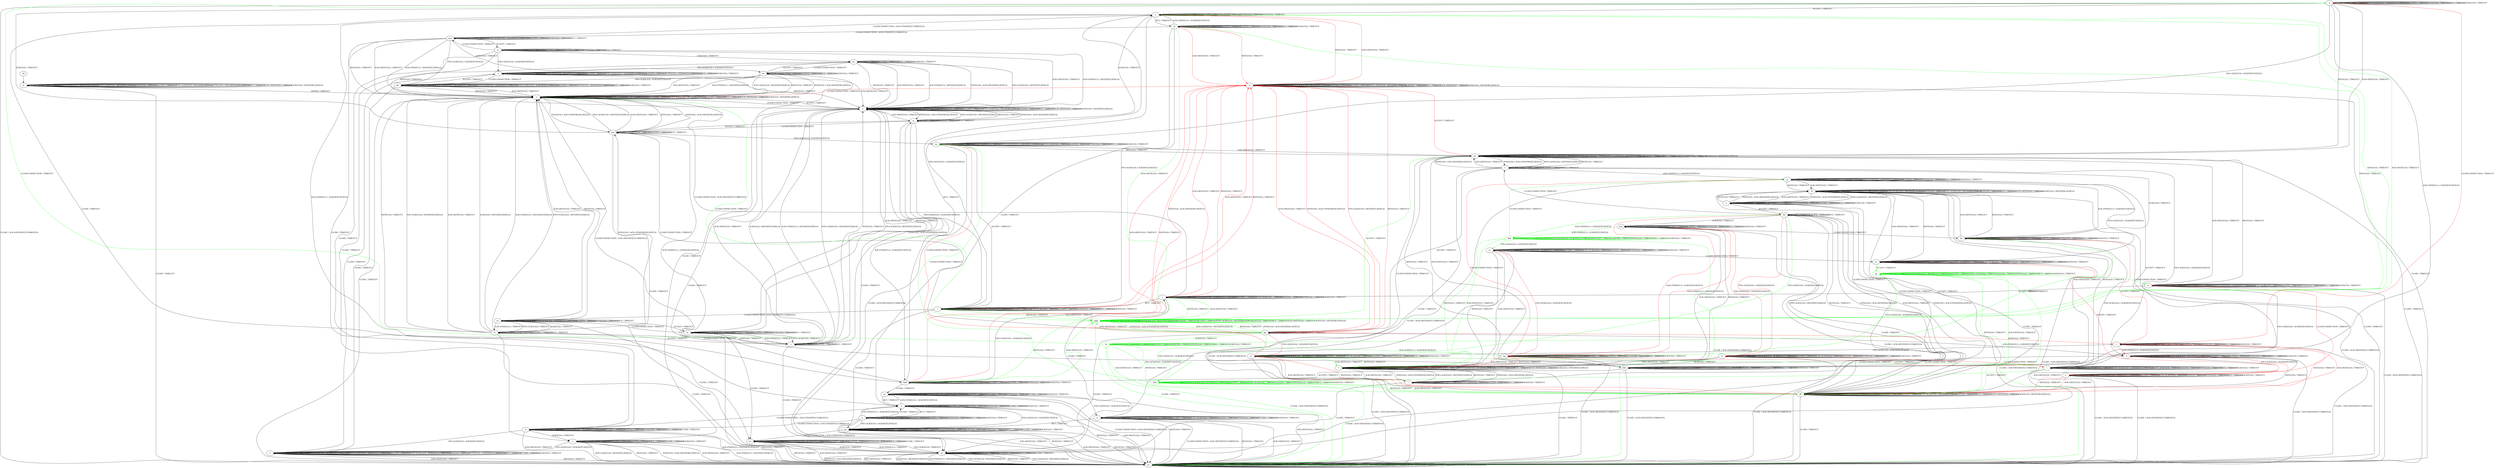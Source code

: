 digraph "" {
	graph ["Incoming time"=0.6909158229827881,
		"Outgoing time"=1.1419596672058105,
		Output="{'States': 63, 'Transitions': 772, 'Filename': '../results/tcp_rerun/TCP_Linux_Server-TCP_Linux_Server-1.dot'}",
		Reference="{'States': 58, 'Transitions': 685, 'Filename': '../subjects/tcp/TCP_Linux_Server.dot'}",
		Solver=yices,
		Updated="{'States': 58, 'Transitions': 685, 'Filename': '../subjects/tcp/TCP_Linux_Server.dot'}",
		"f-measure"=0.9088339222614841,
		precision=0.8808219178082192,
		recall=0.9386861313868613
	];
	a -> a	[key=0,
		label="CLOSECONNECTION / TIMEOUT"];
	a -> a	[key=1,
		label="SYN+ACK(V,V,0) / ACK(NEXT,CURRENT,0)"];
	a -> a	[key=2,
		label="LISTEN / TIMEOUT"];
	a -> a	[key=3,
		label="SYN(V,V,0) / TIMEOUT"];
	a -> a	[key=4,
		label="RCV / TIMEOUT"];
	a -> a	[key=5,
		label="ACK(V,V,0) / TIMEOUT"];
	a -> y	[key=0,
		label="ACCEPT / TIMEOUT"];
	a -> nn	[key=0,
		label="RST(V,V,0) / TIMEOUT"];
	a -> nn	[key=1,
		label="ACK+RST(V,V,0) / TIMEOUT"];
	a -> uu	[key=0,
		label="FIN+ACK(V,V,0) / ACK(NEXT,NEXT,0)"];
	a -> zz	[key=0,
		label="CLOSE / ACK+RST(NEXT,CURRENT,0)"];
	a -> bbb	[key=0,
		label="ACK+PSH(V,V,1) / ACK(NEXT,NEXT,0)"];
	b -> b	[key=0,
		label="ACK+PSH(V,V,1) / RST(ZERO,ZERO,0)"];
	b -> b	[key=1,
		label="SYN+ACK(V,V,0) / RST(ZERO,ZERO,0)"];
	b -> b	[key=2,
		label="RST(V,V,0) / TIMEOUT"];
	b -> b	[key=3,
		label="ACCEPT / TIMEOUT"];
	b -> b	[key=4,
		label="FIN+ACK(V,V,0) / RST(ZERO,ZERO,0)"];
	b -> b	[key=5,
		label="LISTEN / TIMEOUT"];
	b -> b	[key=6,
		label="RCV / TIMEOUT"];
	b -> b	[key=7,
		label="ACK+RST(V,V,0) / TIMEOUT"];
	b -> b	[key=8,
		label="ACK(V,V,0) / RST(ZERO,ZERO,0)"];
	b -> v	[key=0,
		color=red,
		label="CLOSECONNECTION / TIMEOUT"];
	b -> gg	[key=0,
		color=red,
		label="SYN(V,V,0) / ACK+SYN(FRESH,NEXT,0)"];
	b -> zz	[key=0,
		label="CLOSE / TIMEOUT"];
	c -> c	[key=0,
		label="ACCEPT / TIMEOUT"];
	c -> c	[key=1,
		label="LISTEN / TIMEOUT"];
	c -> c	[key=2,
		label="RCV / TIMEOUT"];
	c -> g	[key=0,
		label="SYN(V,V,0) / ACK+SYN(FRESH,NEXT,0)"];
	c -> n	[key=0,
		label="ACK+PSH(V,V,1) / RST(NEXT,ZERO,0)"];
	c -> n	[key=1,
		label="SYN+ACK(V,V,0) / RST(NEXT,ZERO,0)"];
	c -> n	[key=2,
		label="RST(V,V,0) / TIMEOUT"];
	c -> n	[key=3,
		label="FIN+ACK(V,V,0) / RST(NEXT,ZERO,0)"];
	c -> n	[key=4,
		label="ACK+RST(V,V,0) / TIMEOUT"];
	c -> n	[key=5,
		label="ACK(V,V,0) / RST(NEXT,ZERO,0)"];
	c -> ee	[key=0,
		label="CLOSE / TIMEOUT"];
	c -> vv	[key=0,
		label="CLOSECONNECTION / TIMEOUT"];
	d -> d	[key=0,
		label="CLOSECONNECTION / TIMEOUT"];
	d -> d	[key=1,
		label="SYN+ACK(V,V,0) / ACK(NEXT,CURRENT,0)"];
	d -> d	[key=2,
		label="ACCEPT / TIMEOUT"];
	d -> d	[key=3,
		label="LISTEN / TIMEOUT"];
	d -> d	[key=4,
		label="SYN(V,V,0) / TIMEOUT"];
	d -> d	[key=5,
		label="RCV / TIMEOUT"];
	d -> d	[key=6,
		label="CLOSE / TIMEOUT"];
	d -> o	[key=0,
		label="FIN+ACK(V,V,0) / ACK(NEXT,NEXT,0)"];
	d -> u	[key=0,
		label="ACK(V,V,0) / TIMEOUT"];
	d -> zz	[key=0,
		label="ACK+PSH(V,V,1) / RST(NEXT,ZERO,0)"];
	d -> zz	[key=1,
		label="RST(V,V,0) / TIMEOUT"];
	d -> zz	[key=2,
		label="ACK+RST(V,V,0) / TIMEOUT"];
	e -> e	[key=0,
		label="CLOSECONNECTION / TIMEOUT"];
	e -> e	[key=1,
		label="ACK+PSH(V,V,1) / TIMEOUT"];
	e -> e	[key=2,
		label="FIN+ACK(V,V,0) / TIMEOUT"];
	e -> e	[key=3,
		label="LISTEN / TIMEOUT"];
	e -> e	[key=4,
		label="RCV / TIMEOUT"];
	e -> e	[key=5,
		label="ACK(V,V,0) / TIMEOUT"];
	e -> bb	[key=0,
		label="ACCEPT / TIMEOUT"];
	e -> ee	[key=0,
		label="CLOSE / TIMEOUT"];
	e -> ff	[key=0,
		label="SYN+ACK(V,V,0) / RST(NEXT,ZERO,0)"];
	e -> ff	[key=1,
		label="RST(V,V,0) / TIMEOUT"];
	e -> ff	[key=2,
		label="SYN(V,V,0) / ACK+RST(ZERO,NEXT,0)"];
	e -> ff	[key=3,
		label="ACK+RST(V,V,0) / TIMEOUT"];
	f -> f	[key=0,
		label="ACK+PSH(V,V,1) / RST(ZERO,ZERO,0)"];
	f -> f	[key=1,
		label="SYN+ACK(V,V,0) / RST(ZERO,ZERO,0)"];
	f -> f	[key=2,
		label="RST(V,V,0) / TIMEOUT"];
	f -> f	[key=3,
		label="ACCEPT / TIMEOUT"];
	f -> f	[key=4,
		label="FIN+ACK(V,V,0) / RST(ZERO,ZERO,0)"];
	f -> f	[key=5,
		label="LISTEN / TIMEOUT"];
	f -> f	[key=6,
		label="RCV / TIMEOUT"];
	f -> f	[key=7,
		label="ACK+RST(V,V,0) / TIMEOUT"];
	f -> f	[key=8,
		label="ACK(V,V,0) / RST(ZERO,ZERO,0)"];
	f -> t	[key=0,
		label="SYN(V,V,0) / ACK+SYN(FRESH,NEXT,0)"];
	f -> ff	[key=0,
		label="CLOSECONNECTION / TIMEOUT"];
	f -> zz	[key=0,
		label="CLOSE / TIMEOUT"];
	g -> g	[key=0,
		label="ACCEPT / TIMEOUT"];
	g -> g	[key=1,
		label="LISTEN / TIMEOUT"];
	g -> g	[key=2,
		label="RCV / TIMEOUT"];
	g -> l	[key=0,
		label="FIN+ACK(V,V,0) / ACK(NEXT,NEXT,0)"];
	g -> n	[key=0,
		label="SYN+ACK(V,V,0) / RST(NEXT,ZERO,0)"];
	g -> n	[key=1,
		label="RST(V,V,0) / TIMEOUT"];
	g -> n	[key=2,
		label="SYN(V,V,0) / ACK+RST(ZERO,NEXT,0)"];
	g -> n	[key=3,
		label="ACK+RST(V,V,0) / TIMEOUT"];
	g -> y	[key=0,
		label="ACK(V,V,0) / TIMEOUT"];
	g -> ee	[key=0,
		label="CLOSE / TIMEOUT"];
	g -> ddd	[key=0,
		label="ACK+PSH(V,V,1) / ACK(NEXT,NEXT,0)"];
	g -> eee	[key=0,
		label="CLOSECONNECTION / TIMEOUT"];
	h -> h	[key=0,
		label="ACK+PSH(V,V,1) / TIMEOUT"];
	h -> h	[key=1,
		label="SYN+ACK(V,V,0) / ACK(NEXT,CURRENT,0)"];
	h -> h	[key=2,
		label="ACCEPT / TIMEOUT"];
	h -> h	[key=3,
		label="FIN+ACK(V,V,0) / TIMEOUT"];
	h -> h	[key=4,
		label="LISTEN / TIMEOUT"];
	h -> h	[key=5,
		label="SYN(V,V,0) / TIMEOUT"];
	h -> h	[key=6,
		label="CLOSE / TIMEOUT"];
	h -> h	[key=7,
		label="ACK(V,V,0) / TIMEOUT"];
	h -> pp	[key=0,
		label="RCV / TIMEOUT"];
	h -> zz	[key=0,
		label="CLOSECONNECTION / ACK+RST(NEXT,CURRENT,0)"];
	h -> zz	[key=1,
		label="RST(V,V,0) / TIMEOUT"];
	h -> zz	[key=2,
		label="ACK+RST(V,V,0) / TIMEOUT"];
	i -> i	[key=0,
		label="CLOSECONNECTION / TIMEOUT"];
	i -> i	[key=1,
		label="ACK+PSH(V,V,1) / TIMEOUT"];
	i -> i	[key=2,
		label="SYN+ACK(V,V,0) / ACK(NEXT,CURRENT,0)"];
	i -> i	[key=3,
		label="FIN+ACK(V,V,0) / TIMEOUT"];
	i -> i	[key=4,
		label="LISTEN / TIMEOUT"];
	i -> i	[key=5,
		label="SYN(V,V,0) / TIMEOUT"];
	i -> i	[key=6,
		label="RCV / TIMEOUT"];
	i -> i	[key=7,
		label="ACK(V,V,0) / TIMEOUT"];
	i -> cc	[key=0,
		color=red,
		label="ACCEPT / TIMEOUT"];
	i -> ff	[key=0,
		label="RST(V,V,0) / TIMEOUT"];
	i -> ff	[key=1,
		label="ACK+RST(V,V,0) / TIMEOUT"];
	i -> zz	[key=0,
		label="CLOSE / ACK+RST(NEXT,CURRENT,0)"];
	hhh	[color=green];
	i -> hhh	[key=0,
		color=green,
		label="ACCEPT / TIMEOUT"];
	j -> a	[key=0,
		color=red,
		label="CLOSECONNECTION / TIMEOUT"];
	j -> j	[key=0,
		label="SYN+ACK(V,V,0) / ACK(NEXT,CURRENT,0)"];
	j -> j	[key=1,
		label="ACCEPT / TIMEOUT"];
	j -> j	[key=2,
		label="LISTEN / TIMEOUT"];
	j -> j	[key=3,
		label="SYN(V,V,0) / TIMEOUT"];
	j -> j	[key=4,
		label="RCV / TIMEOUT"];
	j -> j	[key=5,
		label="ACK(V,V,0) / TIMEOUT"];
	j -> cc	[key=0,
		label="FIN+ACK(V,V,0) / ACK(NEXT,NEXT,0)"];
	j -> ll	[key=0,
		color=red,
		label="ACK+PSH(V,V,1) / ACK(NEXT,NEXT,0)"];
	j -> zz	[key=0,
		label="CLOSE / ACK+RST(NEXT,CURRENT,0)"];
	j -> fff	[key=0,
		color=red,
		label="RST(V,V,0) / TIMEOUT"];
	j -> fff	[key=1,
		color=red,
		label="ACK+RST(V,V,0) / TIMEOUT"];
	k -> f	[key=0,
		label="RST(V,V,0) / TIMEOUT"];
	k -> f	[key=1,
		label="ACK+RST(V,V,0) / TIMEOUT"];
	k -> i	[key=0,
		color=red,
		label="CLOSECONNECTION / TIMEOUT"];
	k -> k	[key=0,
		label="ACK+PSH(V,V,1) / TIMEOUT"];
	k -> k	[key=1,
		label="SYN+ACK(V,V,0) / ACK(NEXT,CURRENT,0)"];
	k -> k	[key=2,
		label="ACCEPT / TIMEOUT"];
	k -> k	[key=3,
		label="FIN+ACK(V,V,0) / TIMEOUT"];
	k -> k	[key=4,
		label="LISTEN / TIMEOUT"];
	k -> k	[key=5,
		label="SYN(V,V,0) / TIMEOUT"];
	k -> k	[key=6,
		label="RCV / TIMEOUT"];
	k -> k	[key=7,
		label="ACK(V,V,0) / TIMEOUT"];
	k -> zz	[key=0,
		label="CLOSE / ACK+RST(NEXT,CURRENT,0)"];
	l -> b	[key=0,
		color=red,
		label="RST(V,V,0) / TIMEOUT"];
	l -> b	[key=1,
		color=red,
		label="ACK+RST(V,V,0) / TIMEOUT"];
	l -> l	[key=0,
		label="ACK+PSH(V,V,1) / TIMEOUT"];
	l -> l	[key=1,
		label="SYN+ACK(V,V,0) / ACK(NEXT,CURRENT,0)"];
	l -> l	[key=2,
		label="ACCEPT / TIMEOUT"];
	l -> l	[key=3,
		label="FIN+ACK(V,V,0) / TIMEOUT"];
	l -> l	[key=4,
		label="LISTEN / TIMEOUT"];
	l -> l	[key=5,
		label="SYN(V,V,0) / TIMEOUT"];
	l -> l	[key=6,
		label="RCV / TIMEOUT"];
	l -> l	[key=7,
		label="ACK(V,V,0) / TIMEOUT"];
	l -> oo	[key=0,
		label="CLOSECONNECTION / ACK+FIN(NEXT,CURRENT,0)"];
	l -> pp	[key=0,
		label="CLOSE / TIMEOUT"];
	ggg	[color=green];
	l -> ggg	[key=0,
		color=green,
		label="RST(V,V,0) / TIMEOUT"];
	l -> ggg	[key=1,
		color=green,
		label="ACK+RST(V,V,0) / TIMEOUT"];
	m -> m	[key=0,
		label="CLOSECONNECTION / TIMEOUT"];
	m -> m	[key=1,
		label="ACK+PSH(V,V,1) / RST(ZERO,ZERO,0)"];
	m -> m	[key=2,
		label="SYN+ACK(V,V,0) / RST(ZERO,ZERO,0)"];
	m -> m	[key=3,
		label="RST(V,V,0) / TIMEOUT"];
	m -> m	[key=4,
		label="ACCEPT / TIMEOUT"];
	m -> m	[key=5,
		label="FIN+ACK(V,V,0) / RST(ZERO,ZERO,0)"];
	m -> m	[key=6,
		label="SYN(V,V,0) / ACK+RST(ZERO,NEXT,0)"];
	m -> m	[key=7,
		label="RCV / TIMEOUT"];
	m -> m	[key=8,
		label="ACK+RST(V,V,0) / TIMEOUT"];
	m -> m	[key=9,
		label="ACK(V,V,0) / RST(ZERO,ZERO,0)"];
	m -> v	[key=0,
		label="LISTEN / TIMEOUT"];
	m -> zz	[key=0,
		label="CLOSE / TIMEOUT"];
	n -> g	[key=0,
		label="SYN(V,V,0) / ACK+SYN(FRESH,NEXT,0)"];
	n -> n	[key=0,
		label="ACK+PSH(V,V,1) / RST(ZERO,ZERO,0)"];
	n -> n	[key=1,
		label="SYN+ACK(V,V,0) / RST(ZERO,ZERO,0)"];
	n -> n	[key=2,
		label="RST(V,V,0) / TIMEOUT"];
	n -> n	[key=3,
		label="ACCEPT / TIMEOUT"];
	n -> n	[key=4,
		label="FIN+ACK(V,V,0) / RST(ZERO,ZERO,0)"];
	n -> n	[key=5,
		label="LISTEN / TIMEOUT"];
	n -> n	[key=6,
		label="RCV / TIMEOUT"];
	n -> n	[key=7,
		label="ACK+RST(V,V,0) / TIMEOUT"];
	n -> n	[key=8,
		label="ACK(V,V,0) / RST(ZERO,ZERO,0)"];
	n -> v	[key=0,
		label="CLOSECONNECTION / TIMEOUT"];
	n -> zz	[key=0,
		label="CLOSE / TIMEOUT"];
	o -> o	[key=0,
		label="CLOSECONNECTION / TIMEOUT"];
	o -> o	[key=1,
		label="ACK+PSH(V,V,1) / ACK(NEXT,CURRENT,0)"];
	o -> o	[key=2,
		label="SYN+ACK(V,V,0) / ACK(NEXT,CURRENT,0)"];
	o -> o	[key=3,
		label="ACCEPT / TIMEOUT"];
	o -> o	[key=4,
		label="FIN+ACK(V,V,0) / ACK(NEXT,CURRENT,0)"];
	o -> o	[key=5,
		label="LISTEN / TIMEOUT"];
	o -> o	[key=6,
		label="SYN(V,V,0) / ACK(NEXT,CURRENT,0)"];
	o -> o	[key=7,
		label="RCV / TIMEOUT"];
	o -> o	[key=8,
		label="CLOSE / TIMEOUT"];
	o -> o	[key=9,
		label="ACK(V,V,0) / TIMEOUT"];
	o -> zz	[key=0,
		label="RST(V,V,0) / TIMEOUT"];
	o -> zz	[key=1,
		label="ACK+RST(V,V,0) / TIMEOUT"];
	p -> d	[key=0,
		label="CLOSE / TIMEOUT"];
	p -> n	[key=0,
		label="ACK+PSH(V,V,1) / RST(NEXT,ZERO,0)"];
	p -> n	[key=1,
		label="RST(V,V,0) / TIMEOUT"];
	p -> n	[key=2,
		label="ACK+RST(V,V,0) / TIMEOUT"];
	p -> p	[key=0,
		label="SYN+ACK(V,V,0) / ACK(NEXT,CURRENT,0)"];
	p -> p	[key=1,
		label="ACCEPT / TIMEOUT"];
	p -> p	[key=2,
		label="LISTEN / TIMEOUT"];
	p -> p	[key=3,
		label="SYN(V,V,0) / TIMEOUT"];
	p -> p	[key=4,
		label="RCV / TIMEOUT"];
	p -> z	[key=0,
		label="FIN+ACK(V,V,0) / ACK(NEXT,NEXT,0)"];
	p -> aa	[key=0,
		label="ACK(V,V,0) / TIMEOUT"];
	p -> mm	[key=0,
		label="CLOSECONNECTION / TIMEOUT"];
	q -> d	[key=0,
		label="CLOSECONNECTION / ACK+FIN(NEXT,CURRENT,0)"];
	q -> q	[key=0,
		label="SYN+ACK(V,V,0) / ACK(NEXT,CURRENT,0)"];
	q -> q	[key=1,
		label="ACCEPT / TIMEOUT"];
	q -> q	[key=2,
		label="LISTEN / TIMEOUT"];
	q -> q	[key=3,
		label="SYN(V,V,0) / TIMEOUT"];
	q -> q	[key=4,
		label="RCV / TIMEOUT"];
	q -> q	[key=5,
		label="ACK(V,V,0) / TIMEOUT"];
	q -> ii	[key=0,
		label="ACK+PSH(V,V,1) / ACK(NEXT,NEXT,0)"];
	q -> ii	[key=1,
		label="CLOSE / TIMEOUT"];
	q -> pp	[key=0,
		label="FIN+ACK(V,V,0) / ACK(NEXT,NEXT,0)"];
	q -> zz	[key=0,
		label="RST(V,V,0) / TIMEOUT"];
	q -> zz	[key=1,
		label="ACK+RST(V,V,0) / TIMEOUT"];
	r -> b	[key=0,
		color=red,
		label="RST(V,V,0) / TIMEOUT"];
	r -> b	[key=1,
		color=red,
		label="ACK+RST(V,V,0) / TIMEOUT"];
	r -> h	[key=0,
		label="CLOSE / TIMEOUT"];
	r -> l	[key=0,
		label="RCV / TIMEOUT"];
	r -> r	[key=0,
		label="ACK+PSH(V,V,1) / TIMEOUT"];
	r -> r	[key=1,
		label="SYN+ACK(V,V,0) / ACK(NEXT,CURRENT,0)"];
	r -> r	[key=2,
		label="ACCEPT / TIMEOUT"];
	r -> r	[key=3,
		label="FIN+ACK(V,V,0) / TIMEOUT"];
	r -> r	[key=4,
		label="LISTEN / TIMEOUT"];
	r -> r	[key=5,
		label="SYN(V,V,0) / TIMEOUT"];
	r -> r	[key=6,
		label="ACK(V,V,0) / TIMEOUT"];
	r -> v	[key=0,
		label="CLOSECONNECTION / ACK+RST(NEXT,CURRENT,0)"];
	r -> ggg	[key=0,
		color=green,
		label="RST(V,V,0) / TIMEOUT"];
	r -> ggg	[key=1,
		color=green,
		label="ACK+RST(V,V,0) / TIMEOUT"];
	s -> i	[key=0,
		label="FIN+ACK(V,V,0) / ACK(NEXT,NEXT,0)"];
	s -> s	[key=0,
		label="CLOSECONNECTION / TIMEOUT"];
	s -> s	[key=1,
		label="LISTEN / TIMEOUT"];
	s -> s	[key=2,
		label="RCV / TIMEOUT"];
	s -> ee	[key=0,
		label="CLOSE / TIMEOUT"];
	s -> gg	[key=0,
		label="ACCEPT / TIMEOUT"];
	s -> hh	[key=0,
		label="ACK(V,V,0) / TIMEOUT"];
	s -> jj	[key=0,
		label="ACK+PSH(V,V,1) / ACK(NEXT,NEXT,0)"];
	s -> nn	[key=0,
		label="SYN+ACK(V,V,0) / RST(NEXT,ZERO,0)"];
	s -> nn	[key=1,
		label="RST(V,V,0) / TIMEOUT"];
	s -> nn	[key=2,
		label="SYN(V,V,0) / ACK+RST(ZERO,NEXT,0)"];
	s -> nn	[key=3,
		label="ACK+RST(V,V,0) / TIMEOUT"];
	t -> e	[key=0,
		label="CLOSECONNECTION / TIMEOUT"];
	t -> f	[key=0,
		label="SYN+ACK(V,V,0) / RST(NEXT,ZERO,0)"];
	t -> f	[key=1,
		label="RST(V,V,0) / TIMEOUT"];
	t -> f	[key=2,
		label="SYN(V,V,0) / ACK+RST(ZERO,NEXT,0)"];
	t -> f	[key=3,
		label="ACK+RST(V,V,0) / TIMEOUT"];
	t -> t	[key=0,
		label="ACK+PSH(V,V,1) / TIMEOUT"];
	t -> t	[key=1,
		label="ACCEPT / TIMEOUT"];
	t -> t	[key=2,
		label="FIN+ACK(V,V,0) / TIMEOUT"];
	t -> t	[key=3,
		label="LISTEN / TIMEOUT"];
	t -> t	[key=4,
		label="RCV / TIMEOUT"];
	t -> t	[key=5,
		label="ACK(V,V,0) / TIMEOUT"];
	t -> ee	[key=0,
		label="CLOSE / TIMEOUT"];
	u -> o	[key=0,
		label="FIN+ACK(V,V,0) / ACK(NEXT,NEXT,0)"];
	u -> u	[key=0,
		label="CLOSECONNECTION / TIMEOUT"];
	u -> u	[key=1,
		label="ACCEPT / TIMEOUT"];
	u -> u	[key=2,
		label="LISTEN / TIMEOUT"];
	u -> u	[key=3,
		label="RCV / TIMEOUT"];
	u -> u	[key=4,
		label="CLOSE / TIMEOUT"];
	u -> u	[key=5,
		label="ACK(V,V,0) / TIMEOUT"];
	u -> zz	[key=0,
		label="ACK+PSH(V,V,1) / RST(NEXT,ZERO,0)"];
	u -> zz	[key=1,
		label="SYN+ACK(V,V,0) / RST(NEXT,ZERO,0)"];
	u -> zz	[key=2,
		label="RST(V,V,0) / TIMEOUT"];
	u -> zz	[key=3,
		label="SYN(V,V,0) / ACK+RST(ZERO,NEXT,0)"];
	u -> zz	[key=4,
		label="ACK+RST(V,V,0) / TIMEOUT"];
	v -> n	[key=0,
		label="ACCEPT / TIMEOUT"];
	v -> v	[key=0,
		label="CLOSECONNECTION / TIMEOUT"];
	v -> v	[key=1,
		label="ACK+PSH(V,V,1) / RST(ZERO,ZERO,0)"];
	v -> v	[key=2,
		label="SYN+ACK(V,V,0) / RST(ZERO,ZERO,0)"];
	v -> v	[key=3,
		label="RST(V,V,0) / TIMEOUT"];
	v -> v	[key=4,
		label="FIN+ACK(V,V,0) / RST(ZERO,ZERO,0)"];
	v -> v	[key=5,
		label="LISTEN / TIMEOUT"];
	v -> v	[key=6,
		label="RCV / TIMEOUT"];
	v -> v	[key=7,
		label="ACK+RST(V,V,0) / TIMEOUT"];
	v -> v	[key=8,
		label="ACK(V,V,0) / RST(ZERO,ZERO,0)"];
	v -> zz	[key=0,
		label="CLOSE / TIMEOUT"];
	v -> eee	[key=0,
		label="SYN(V,V,0) / ACK+SYN(FRESH,NEXT,0)"];
	w -> r	[key=0,
		label="ACCEPT / TIMEOUT"];
	w -> w	[key=0,
		label="CLOSECONNECTION / TIMEOUT"];
	w -> w	[key=1,
		label="ACK+PSH(V,V,1) / TIMEOUT"];
	w -> w	[key=2,
		label="SYN+ACK(V,V,0) / ACK(NEXT,CURRENT,0)"];
	w -> w	[key=3,
		label="FIN+ACK(V,V,0) / TIMEOUT"];
	w -> w	[key=4,
		label="LISTEN / TIMEOUT"];
	w -> w	[key=5,
		label="SYN(V,V,0) / TIMEOUT"];
	w -> w	[key=6,
		label="RCV / TIMEOUT"];
	w -> w	[key=7,
		label="ACK(V,V,0) / TIMEOUT"];
	w -> nn	[key=0,
		label="RST(V,V,0) / TIMEOUT"];
	w -> nn	[key=1,
		label="ACK+RST(V,V,0) / TIMEOUT"];
	w -> zz	[key=0,
		label="CLOSE / ACK+RST(NEXT,CURRENT,0)"];
	x -> w	[key=0,
		color=red,
		label="CLOSECONNECTION / TIMEOUT"];
	x -> x	[key=0,
		label="ACK+PSH(V,V,1) / TIMEOUT"];
	x -> x	[key=1,
		label="SYN+ACK(V,V,0) / ACK(NEXT,CURRENT,0)"];
	x -> x	[key=2,
		label="ACCEPT / TIMEOUT"];
	x -> x	[key=3,
		label="FIN+ACK(V,V,0) / TIMEOUT"];
	x -> x	[key=4,
		label="LISTEN / TIMEOUT"];
	x -> x	[key=5,
		label="SYN(V,V,0) / TIMEOUT"];
	x -> x	[key=6,
		label="RCV / TIMEOUT"];
	x -> x	[key=7,
		label="ACK(V,V,0) / TIMEOUT"];
	x -> zz	[key=0,
		label="CLOSE / ACK+RST(NEXT,CURRENT,0)"];
	x -> fff	[key=0,
		color=red,
		label="RST(V,V,0) / TIMEOUT"];
	x -> fff	[key=1,
		color=red,
		label="ACK+RST(V,V,0) / TIMEOUT"];
	y -> b	[key=0,
		color=red,
		label="RST(V,V,0) / TIMEOUT"];
	y -> b	[key=1,
		color=red,
		label="ACK+RST(V,V,0) / TIMEOUT"];
	y -> l	[key=0,
		label="FIN+ACK(V,V,0) / ACK(NEXT,NEXT,0)"];
	y -> y	[key=0,
		label="SYN+ACK(V,V,0) / ACK(NEXT,CURRENT,0)"];
	y -> y	[key=1,
		label="ACCEPT / TIMEOUT"];
	y -> y	[key=2,
		label="LISTEN / TIMEOUT"];
	y -> y	[key=3,
		label="SYN(V,V,0) / TIMEOUT"];
	y -> y	[key=4,
		label="ACK(V,V,0) / TIMEOUT"];
	y -> ii	[key=0,
		label="CLOSE / TIMEOUT"];
	y -> mm	[key=0,
		label="CLOSECONNECTION / ACK+FIN(NEXT,CURRENT,0)"];
	y -> xx	[key=0,
		label="RCV / TIMEOUT"];
	y -> ddd	[key=0,
		label="ACK+PSH(V,V,1) / ACK(NEXT,NEXT,0)"];
	y -> ggg	[key=0,
		color=green,
		label="RST(V,V,0) / TIMEOUT"];
	y -> ggg	[key=1,
		color=green,
		label="ACK+RST(V,V,0) / TIMEOUT"];
	z -> n	[key=0,
		label="RST(V,V,0) / TIMEOUT"];
	z -> n	[key=1,
		label="ACK+RST(V,V,0) / TIMEOUT"];
	z -> o	[key=0,
		label="CLOSE / TIMEOUT"];
	z -> z	[key=0,
		label="ACK+PSH(V,V,1) / ACK(NEXT,CURRENT,0)"];
	z -> z	[key=1,
		label="SYN+ACK(V,V,0) / ACK(NEXT,CURRENT,0)"];
	z -> z	[key=2,
		label="ACCEPT / TIMEOUT"];
	z -> z	[key=3,
		label="FIN+ACK(V,V,0) / ACK(NEXT,CURRENT,0)"];
	z -> z	[key=4,
		label="LISTEN / TIMEOUT"];
	z -> z	[key=5,
		label="SYN(V,V,0) / ACK(NEXT,CURRENT,0)"];
	z -> z	[key=6,
		label="RCV / TIMEOUT"];
	z -> z	[key=7,
		label="ACK(V,V,0) / TIMEOUT"];
	z -> kk	[key=0,
		label="CLOSECONNECTION / TIMEOUT"];
	aa -> n	[key=0,
		label="ACK+PSH(V,V,1) / RST(NEXT,ZERO,0)"];
	aa -> n	[key=1,
		label="SYN+ACK(V,V,0) / RST(NEXT,ZERO,0)"];
	aa -> n	[key=2,
		label="RST(V,V,0) / TIMEOUT"];
	aa -> n	[key=3,
		label="SYN(V,V,0) / ACK+RST(ZERO,NEXT,0)"];
	aa -> n	[key=4,
		label="ACK+RST(V,V,0) / TIMEOUT"];
	aa -> u	[key=0,
		label="CLOSE / TIMEOUT"];
	aa -> z	[key=0,
		label="FIN+ACK(V,V,0) / ACK(NEXT,NEXT,0)"];
	aa -> aa	[key=0,
		label="ACCEPT / TIMEOUT"];
	aa -> aa	[key=1,
		label="LISTEN / TIMEOUT"];
	aa -> aa	[key=2,
		label="RCV / TIMEOUT"];
	aa -> aa	[key=3,
		label="ACK(V,V,0) / TIMEOUT"];
	aa -> ww	[key=0,
		label="CLOSECONNECTION / TIMEOUT"];
	bb -> k	[key=0,
		color=red,
		label="FIN+ACK(V,V,0) / ACK(NEXT,NEXT,0)"];
	bb -> s	[key=0,
		label="CLOSECONNECTION / TIMEOUT"];
	bb -> bb	[key=0,
		label="ACCEPT / TIMEOUT"];
	bb -> bb	[key=1,
		label="LISTEN / TIMEOUT"];
	bb -> bb	[key=2,
		label="RCV / TIMEOUT"];
	bb -> cc	[key=0,
		color=green,
		label="FIN+ACK(V,V,0) / ACK(NEXT,NEXT,0)"];
	bb -> ee	[key=0,
		label="CLOSE / TIMEOUT"];
	bb -> qq	[key=0,
		color=red,
		label="ACK+PSH(V,V,1) / ACK(NEXT,NEXT,0)"];
	bb -> aaa	[key=0,
		label="ACK(V,V,0) / TIMEOUT"];
	bb -> fff	[key=0,
		label="SYN+ACK(V,V,0) / RST(NEXT,ZERO,0)"];
	bb -> fff	[key=1,
		label="RST(V,V,0) / TIMEOUT"];
	bb -> fff	[key=2,
		label="SYN(V,V,0) / ACK+RST(ZERO,NEXT,0)"];
	bb -> fff	[key=3,
		label="ACK+RST(V,V,0) / TIMEOUT"];
	kkk	[color=green];
	bb -> kkk	[key=0,
		color=green,
		label="ACK+PSH(V,V,1) / ACK(NEXT,NEXT,0)"];
	cc -> f	[key=0,
		color=green,
		label="RST(V,V,0) / TIMEOUT"];
	cc -> f	[key=1,
		color=green,
		label="ACK+RST(V,V,0) / TIMEOUT"];
	cc -> i	[key=0,
		color=green,
		label="CLOSECONNECTION / TIMEOUT"];
	cc -> cc	[key=0,
		label="ACK+PSH(V,V,1) / TIMEOUT"];
	cc -> cc	[key=1,
		label="SYN+ACK(V,V,0) / ACK(NEXT,CURRENT,0)"];
	cc -> cc	[key=2,
		label="ACCEPT / TIMEOUT"];
	cc -> cc	[key=3,
		label="FIN+ACK(V,V,0) / TIMEOUT"];
	cc -> cc	[key=4,
		label="LISTEN / TIMEOUT"];
	cc -> cc	[key=5,
		label="SYN(V,V,0) / TIMEOUT"];
	cc -> cc	[key=6,
		label="RCV / TIMEOUT"];
	cc -> cc	[key=7,
		label="ACK(V,V,0) / TIMEOUT"];
	cc -> uu	[key=0,
		color=red,
		label="CLOSECONNECTION / TIMEOUT"];
	cc -> zz	[key=0,
		label="CLOSE / ACK+RST(NEXT,CURRENT,0)"];
	cc -> fff	[key=0,
		color=red,
		label="RST(V,V,0) / TIMEOUT"];
	cc -> fff	[key=1,
		color=red,
		label="ACK+RST(V,V,0) / TIMEOUT"];
	dd -> m	[key=0];
	ee -> ee	[key=0,
		label="CLOSECONNECTION / TIMEOUT"];
	ee -> ee	[key=1,
		label="ACCEPT / TIMEOUT"];
	ee -> ee	[key=2,
		label="LISTEN / TIMEOUT"];
	ee -> ee	[key=3,
		label="RCV / TIMEOUT"];
	ee -> ee	[key=4,
		label="CLOSE / TIMEOUT"];
	ee -> zz	[key=0,
		label="ACK+PSH(V,V,1) / RST(NEXT,ZERO,0)"];
	ee -> zz	[key=1,
		label="SYN+ACK(V,V,0) / RST(NEXT,ZERO,0)"];
	ee -> zz	[key=2,
		label="RST(V,V,0) / TIMEOUT"];
	ee -> zz	[key=3,
		label="FIN+ACK(V,V,0) / RST(NEXT,ZERO,0)"];
	ee -> zz	[key=4,
		label="SYN(V,V,0) / ACK+RST(ZERO,NEXT,0)"];
	ee -> zz	[key=5,
		label="ACK+RST(V,V,0) / TIMEOUT"];
	ee -> zz	[key=6,
		label="ACK(V,V,0) / RST(NEXT,ZERO,0)"];
	ff -> e	[key=0,
		label="SYN(V,V,0) / ACK+SYN(FRESH,NEXT,0)"];
	ff -> ff	[key=0,
		label="CLOSECONNECTION / TIMEOUT"];
	ff -> ff	[key=1,
		label="ACK+PSH(V,V,1) / RST(ZERO,ZERO,0)"];
	ff -> ff	[key=2,
		label="SYN+ACK(V,V,0) / RST(ZERO,ZERO,0)"];
	ff -> ff	[key=3,
		label="RST(V,V,0) / TIMEOUT"];
	ff -> ff	[key=4,
		label="FIN+ACK(V,V,0) / RST(ZERO,ZERO,0)"];
	ff -> ff	[key=5,
		label="LISTEN / TIMEOUT"];
	ff -> ff	[key=6,
		label="RCV / TIMEOUT"];
	ff -> ff	[key=7,
		label="ACK+RST(V,V,0) / TIMEOUT"];
	ff -> ff	[key=8,
		label="ACK(V,V,0) / RST(ZERO,ZERO,0)"];
	ff -> zz	[key=0,
		label="CLOSE / TIMEOUT"];
	ff -> fff	[key=0,
		label="ACCEPT / TIMEOUT"];
	gg -> b	[key=0,
		color=red,
		label="SYN+ACK(V,V,0) / RST(NEXT,ZERO,0)"];
	gg -> b	[key=1,
		color=red,
		label="RST(V,V,0) / TIMEOUT"];
	gg -> b	[key=2,
		color=red,
		label="SYN(V,V,0) / ACK+RST(ZERO,NEXT,0)"];
	gg -> b	[key=3,
		color=red,
		label="ACK+RST(V,V,0) / TIMEOUT"];
	gg -> j	[key=0,
		color=red,
		label="ACK(V,V,0) / TIMEOUT"];
	gg -> cc	[key=0,
		color=red,
		label="FIN+ACK(V,V,0) / ACK(NEXT,NEXT,0)"];
	gg -> ee	[key=0,
		label="CLOSE / TIMEOUT"];
	gg -> gg	[key=0,
		label="ACCEPT / TIMEOUT"];
	gg -> gg	[key=1,
		label="LISTEN / TIMEOUT"];
	gg -> gg	[key=2,
		label="RCV / TIMEOUT"];
	gg -> ll	[key=0,
		label="ACK+PSH(V,V,1) / ACK(NEXT,NEXT,0)"];
	gg -> eee	[key=0,
		label="CLOSECONNECTION / TIMEOUT"];
	gg -> ggg	[key=0,
		color=green,
		label="SYN+ACK(V,V,0) / RST(NEXT,ZERO,0)"];
	gg -> ggg	[key=1,
		color=green,
		label="RST(V,V,0) / TIMEOUT"];
	gg -> ggg	[key=2,
		color=green,
		label="SYN(V,V,0) / ACK+RST(ZERO,NEXT,0)"];
	gg -> ggg	[key=3,
		color=green,
		label="ACK+RST(V,V,0) / TIMEOUT"];
	gg -> hhh	[key=0,
		color=green,
		label="FIN+ACK(V,V,0) / ACK(NEXT,NEXT,0)"];
	iii	[color=green];
	gg -> iii	[key=0,
		color=green,
		label="ACK(V,V,0) / TIMEOUT"];
	hh -> i	[key=0,
		label="FIN+ACK(V,V,0) / ACK(NEXT,NEXT,0)"];
	hh -> j	[key=0,
		color=red,
		label="ACCEPT / TIMEOUT"];
	hh -> ff	[key=0,
		label="RST(V,V,0) / TIMEOUT"];
	hh -> ff	[key=1,
		label="ACK+RST(V,V,0) / TIMEOUT"];
	hh -> hh	[key=0,
		label="CLOSECONNECTION / TIMEOUT"];
	hh -> hh	[key=1,
		label="SYN+ACK(V,V,0) / ACK(NEXT,CURRENT,0)"];
	hh -> hh	[key=2,
		label="LISTEN / TIMEOUT"];
	hh -> hh	[key=3,
		label="SYN(V,V,0) / TIMEOUT"];
	hh -> hh	[key=4,
		label="RCV / TIMEOUT"];
	hh -> hh	[key=5,
		label="ACK(V,V,0) / TIMEOUT"];
	hh -> jj	[key=0,
		label="ACK+PSH(V,V,1) / ACK(NEXT,NEXT,0)"];
	hh -> zz	[key=0,
		label="CLOSE / ACK+RST(NEXT,CURRENT,0)"];
	hh -> iii	[key=0,
		color=green,
		label="ACCEPT / TIMEOUT"];
	ii -> d	[key=0,
		label="CLOSECONNECTION / ACK+FIN(NEXT,CURRENT,0)"];
	ii -> q	[key=0,
		label="RCV / TIMEOUT"];
	ii -> ii	[key=0,
		label="SYN+ACK(V,V,0) / ACK(NEXT,CURRENT,0)"];
	ii -> ii	[key=1,
		label="ACCEPT / TIMEOUT"];
	ii -> ii	[key=2,
		label="LISTEN / TIMEOUT"];
	ii -> ii	[key=3,
		label="SYN(V,V,0) / TIMEOUT"];
	ii -> ii	[key=4,
		label="CLOSE / TIMEOUT"];
	ii -> ii	[key=5,
		label="ACK(V,V,0) / TIMEOUT"];
	ii -> pp	[key=0,
		label="FIN+ACK(V,V,0) / ACK(NEXT,NEXT,0)"];
	ii -> yy	[key=0,
		label="ACK+PSH(V,V,1) / ACK(NEXT,NEXT,0)"];
	ii -> zz	[key=0,
		label="RST(V,V,0) / TIMEOUT"];
	ii -> zz	[key=1,
		label="ACK+RST(V,V,0) / TIMEOUT"];
	jj -> ff	[key=0,
		label="RST(V,V,0) / TIMEOUT"];
	jj -> ff	[key=1,
		label="ACK+RST(V,V,0) / TIMEOUT"];
	jj -> jj	[key=0,
		label="CLOSECONNECTION / TIMEOUT"];
	jj -> jj	[key=1,
		label="ACK+PSH(V,V,1) / ACK(NEXT,NEXT,0)"];
	jj -> jj	[key=2,
		label="SYN+ACK(V,V,0) / ACK(NEXT,CURRENT,0)"];
	jj -> jj	[key=3,
		label="LISTEN / TIMEOUT"];
	jj -> jj	[key=4,
		label="SYN(V,V,0) / TIMEOUT"];
	jj -> jj	[key=5,
		label="RCV / TIMEOUT"];
	jj -> jj	[key=6,
		label="ACK(V,V,0) / TIMEOUT"];
	jj -> ll	[key=0,
		label="ACCEPT / TIMEOUT"];
	jj -> tt	[key=0,
		label="FIN+ACK(V,V,0) / ACK(NEXT,NEXT,0)"];
	jj -> zz	[key=0,
		label="CLOSE / ACK+RST(NEXT,CURRENT,0)"];
	kk -> o	[key=0,
		label="CLOSE / TIMEOUT"];
	kk -> v	[key=0,
		label="RST(V,V,0) / TIMEOUT"];
	kk -> v	[key=1,
		label="ACK+RST(V,V,0) / TIMEOUT"];
	kk -> z	[key=0,
		label="ACCEPT / TIMEOUT"];
	kk -> kk	[key=0,
		label="CLOSECONNECTION / TIMEOUT"];
	kk -> kk	[key=1,
		label="ACK+PSH(V,V,1) / ACK(NEXT,CURRENT,0)"];
	kk -> kk	[key=2,
		label="SYN+ACK(V,V,0) / ACK(NEXT,CURRENT,0)"];
	kk -> kk	[key=3,
		label="FIN+ACK(V,V,0) / ACK(NEXT,CURRENT,0)"];
	kk -> kk	[key=4,
		label="LISTEN / TIMEOUT"];
	kk -> kk	[key=5,
		label="SYN(V,V,0) / ACK(NEXT,CURRENT,0)"];
	kk -> kk	[key=6,
		label="RCV / TIMEOUT"];
	kk -> kk	[key=7,
		label="ACK(V,V,0) / TIMEOUT"];
	ll -> x	[key=0,
		color=red,
		label="FIN+ACK(V,V,0) / ACK(NEXT,NEXT,0)"];
	ll -> ll	[key=0,
		label="ACK+PSH(V,V,1) / ACK(NEXT,NEXT,0)"];
	ll -> ll	[key=1,
		label="SYN+ACK(V,V,0) / ACK(NEXT,CURRENT,0)"];
	ll -> ll	[key=2,
		label="ACCEPT / TIMEOUT"];
	ll -> ll	[key=3,
		label="LISTEN / TIMEOUT"];
	ll -> ll	[key=4,
		label="SYN(V,V,0) / TIMEOUT"];
	ll -> ll	[key=5,
		label="RCV / TIMEOUT"];
	ll -> ll	[key=6,
		label="ACK(V,V,0) / TIMEOUT"];
	ll -> zz	[key=0,
		label="CLOSE / ACK+RST(NEXT,CURRENT,0)"];
	ll -> bbb	[key=0,
		label="CLOSECONNECTION / TIMEOUT"];
	ll -> fff	[key=0,
		label="RST(V,V,0) / TIMEOUT"];
	ll -> fff	[key=1,
		label="ACK+RST(V,V,0) / TIMEOUT"];
	mm -> d	[key=0,
		label="CLOSE / TIMEOUT"];
	mm -> p	[key=0,
		label="ACCEPT / TIMEOUT"];
	mm -> v	[key=0,
		label="ACK+PSH(V,V,1) / RST(NEXT,ZERO,0)"];
	mm -> v	[key=1,
		label="RST(V,V,0) / TIMEOUT"];
	mm -> v	[key=2,
		label="ACK+RST(V,V,0) / TIMEOUT"];
	mm -> kk	[key=0,
		label="FIN+ACK(V,V,0) / ACK(NEXT,NEXT,0)"];
	mm -> mm	[key=0,
		label="CLOSECONNECTION / TIMEOUT"];
	mm -> mm	[key=1,
		label="SYN+ACK(V,V,0) / ACK(NEXT,CURRENT,0)"];
	mm -> mm	[key=2,
		label="LISTEN / TIMEOUT"];
	mm -> mm	[key=3,
		label="SYN(V,V,0) / TIMEOUT"];
	mm -> mm	[key=4,
		label="RCV / TIMEOUT"];
	mm -> ww	[key=0,
		label="ACK(V,V,0) / TIMEOUT"];
	nn -> b	[key=0,
		color=red,
		label="ACCEPT / TIMEOUT"];
	nn -> s	[key=0,
		label="SYN(V,V,0) / ACK+SYN(FRESH,NEXT,0)"];
	nn -> nn	[key=0,
		label="CLOSECONNECTION / TIMEOUT"];
	nn -> nn	[key=1,
		label="ACK+PSH(V,V,1) / RST(ZERO,ZERO,0)"];
	nn -> nn	[key=2,
		label="SYN+ACK(V,V,0) / RST(ZERO,ZERO,0)"];
	nn -> nn	[key=3,
		label="RST(V,V,0) / TIMEOUT"];
	nn -> nn	[key=4,
		label="FIN+ACK(V,V,0) / RST(ZERO,ZERO,0)"];
	nn -> nn	[key=5,
		label="LISTEN / TIMEOUT"];
	nn -> nn	[key=6,
		label="RCV / TIMEOUT"];
	nn -> nn	[key=7,
		label="ACK+RST(V,V,0) / TIMEOUT"];
	nn -> nn	[key=8,
		label="ACK(V,V,0) / RST(ZERO,ZERO,0)"];
	nn -> zz	[key=0,
		label="CLOSE / TIMEOUT"];
	nn -> ggg	[key=0,
		color=green,
		label="ACCEPT / TIMEOUT"];
	oo -> v	[key=0,
		label="RST(V,V,0) / TIMEOUT"];
	oo -> v	[key=1,
		label="ACK+RST(V,V,0) / TIMEOUT"];
	oo -> oo	[key=0,
		label="CLOSECONNECTION / TIMEOUT"];
	oo -> oo	[key=1,
		label="SYN+ACK(V,V,0) / ACK(NEXT,CURRENT,0)"];
	oo -> oo	[key=2,
		label="LISTEN / TIMEOUT"];
	oo -> oo	[key=3,
		label="SYN(V,V,0) / TIMEOUT"];
	oo -> oo	[key=4,
		label="RCV / TIMEOUT"];
	oo -> ss	[key=0,
		label="ACCEPT / TIMEOUT"];
	oo -> vv	[key=0,
		label="ACK+PSH(V,V,1) / TIMEOUT"];
	oo -> vv	[key=1,
		label="FIN+ACK(V,V,0) / TIMEOUT"];
	oo -> vv	[key=2,
		label="ACK(V,V,0) / TIMEOUT"];
	oo -> ccc	[key=0,
		label="CLOSE / TIMEOUT"];
	pp -> pp	[key=0,
		label="ACK+PSH(V,V,1) / TIMEOUT"];
	pp -> pp	[key=1,
		label="SYN+ACK(V,V,0) / ACK(NEXT,CURRENT,0)"];
	pp -> pp	[key=2,
		label="ACCEPT / TIMEOUT"];
	pp -> pp	[key=3,
		label="FIN+ACK(V,V,0) / TIMEOUT"];
	pp -> pp	[key=4,
		label="LISTEN / TIMEOUT"];
	pp -> pp	[key=5,
		label="SYN(V,V,0) / TIMEOUT"];
	pp -> pp	[key=6,
		label="RCV / TIMEOUT"];
	pp -> pp	[key=7,
		label="CLOSE / TIMEOUT"];
	pp -> pp	[key=8,
		label="ACK(V,V,0) / TIMEOUT"];
	pp -> zz	[key=0,
		label="RST(V,V,0) / TIMEOUT"];
	pp -> zz	[key=1,
		label="ACK+RST(V,V,0) / TIMEOUT"];
	pp -> ccc	[key=0,
		label="CLOSECONNECTION / ACK+FIN(NEXT,CURRENT,0)"];
	qq -> f	[key=0,
		color=red,
		label="RST(V,V,0) / TIMEOUT"];
	qq -> f	[key=1,
		color=red,
		label="ACK+RST(V,V,0) / TIMEOUT"];
	qq -> jj	[key=0,
		color=red,
		label="CLOSECONNECTION / TIMEOUT"];
	qq -> qq	[key=0,
		label="ACK+PSH(V,V,1) / ACK(NEXT,NEXT,0)"];
	qq -> qq	[key=1,
		label="SYN+ACK(V,V,0) / ACK(NEXT,CURRENT,0)"];
	qq -> qq	[key=2,
		label="ACCEPT / TIMEOUT"];
	qq -> qq	[key=3,
		label="LISTEN / TIMEOUT"];
	qq -> qq	[key=4,
		label="SYN(V,V,0) / TIMEOUT"];
	qq -> qq	[key=5,
		label="RCV / TIMEOUT"];
	qq -> qq	[key=6,
		label="ACK(V,V,0) / TIMEOUT"];
	qq -> rr	[key=0,
		color=red,
		label="FIN+ACK(V,V,0) / ACK(NEXT,NEXT,0)"];
	qq -> zz	[key=0,
		label="CLOSE / ACK+RST(NEXT,CURRENT,0)"];
	jjj	[color=green];
	qq -> jjj	[key=0,
		color=green,
		label="FIN+ACK(V,V,0) / ACK(NEXT,NEXT,0)"];
	rr -> f	[key=0,
		label="RST(V,V,0) / TIMEOUT"];
	rr -> f	[key=1,
		label="ACK+RST(V,V,0) / TIMEOUT"];
	rr -> rr	[key=0,
		label="ACK+PSH(V,V,1) / TIMEOUT"];
	rr -> rr	[key=1,
		label="SYN+ACK(V,V,0) / ACK(NEXT,CURRENT,0)"];
	rr -> rr	[key=2,
		label="ACCEPT / TIMEOUT"];
	rr -> rr	[key=3,
		label="FIN+ACK(V,V,0) / TIMEOUT"];
	rr -> rr	[key=4,
		label="LISTEN / TIMEOUT"];
	rr -> rr	[key=5,
		label="SYN(V,V,0) / TIMEOUT"];
	rr -> rr	[key=6,
		label="RCV / TIMEOUT"];
	rr -> rr	[key=7,
		label="ACK(V,V,0) / TIMEOUT"];
	rr -> tt	[key=0,
		label="CLOSECONNECTION / TIMEOUT"];
	rr -> zz	[key=0,
		label="CLOSE / ACK+RST(NEXT,CURRENT,0)"];
	ss -> c	[key=0,
		label="ACK+PSH(V,V,1) / TIMEOUT"];
	ss -> c	[key=1,
		label="FIN+ACK(V,V,0) / TIMEOUT"];
	ss -> c	[key=2,
		label="ACK(V,V,0) / TIMEOUT"];
	ss -> n	[key=0,
		label="RST(V,V,0) / TIMEOUT"];
	ss -> n	[key=1,
		label="ACK+RST(V,V,0) / TIMEOUT"];
	ss -> oo	[key=0,
		label="CLOSECONNECTION / TIMEOUT"];
	ss -> ss	[key=0,
		label="SYN+ACK(V,V,0) / ACK(NEXT,CURRENT,0)"];
	ss -> ss	[key=1,
		label="ACCEPT / TIMEOUT"];
	ss -> ss	[key=2,
		label="LISTEN / TIMEOUT"];
	ss -> ss	[key=3,
		label="SYN(V,V,0) / TIMEOUT"];
	ss -> ss	[key=4,
		label="RCV / TIMEOUT"];
	ss -> ccc	[key=0,
		label="CLOSE / TIMEOUT"];
	tt -> x	[key=0,
		color=red,
		label="ACCEPT / TIMEOUT"];
	tt -> ff	[key=0,
		label="RST(V,V,0) / TIMEOUT"];
	tt -> ff	[key=1,
		label="ACK+RST(V,V,0) / TIMEOUT"];
	tt -> tt	[key=0,
		label="CLOSECONNECTION / TIMEOUT"];
	tt -> tt	[key=1,
		label="ACK+PSH(V,V,1) / TIMEOUT"];
	tt -> tt	[key=2,
		label="SYN+ACK(V,V,0) / ACK(NEXT,CURRENT,0)"];
	tt -> tt	[key=3,
		label="FIN+ACK(V,V,0) / TIMEOUT"];
	tt -> tt	[key=4,
		label="LISTEN / TIMEOUT"];
	tt -> tt	[key=5,
		label="SYN(V,V,0) / TIMEOUT"];
	tt -> tt	[key=6,
		label="RCV / TIMEOUT"];
	tt -> tt	[key=7,
		label="ACK(V,V,0) / TIMEOUT"];
	tt -> zz	[key=0,
		label="CLOSE / ACK+RST(NEXT,CURRENT,0)"];
	tt -> jjj	[key=0,
		color=green,
		label="ACCEPT / TIMEOUT"];
	uu -> l	[key=0,
		label="ACCEPT / TIMEOUT"];
	uu -> nn	[key=0,
		label="RST(V,V,0) / TIMEOUT"];
	uu -> nn	[key=1,
		label="ACK+RST(V,V,0) / TIMEOUT"];
	uu -> uu	[key=0,
		label="CLOSECONNECTION / TIMEOUT"];
	uu -> uu	[key=1,
		label="ACK+PSH(V,V,1) / TIMEOUT"];
	uu -> uu	[key=2,
		label="SYN+ACK(V,V,0) / ACK(NEXT,CURRENT,0)"];
	uu -> uu	[key=3,
		label="FIN+ACK(V,V,0) / TIMEOUT"];
	uu -> uu	[key=4,
		label="LISTEN / TIMEOUT"];
	uu -> uu	[key=5,
		label="SYN(V,V,0) / TIMEOUT"];
	uu -> uu	[key=6,
		label="RCV / TIMEOUT"];
	uu -> uu	[key=7,
		label="ACK(V,V,0) / TIMEOUT"];
	uu -> zz	[key=0,
		label="CLOSE / ACK+RST(NEXT,CURRENT,0)"];
	vv -> c	[key=0,
		label="ACCEPT / TIMEOUT"];
	vv -> v	[key=0,
		label="ACK+PSH(V,V,1) / RST(NEXT,ZERO,0)"];
	vv -> v	[key=1,
		label="SYN+ACK(V,V,0) / RST(NEXT,ZERO,0)"];
	vv -> v	[key=2,
		label="RST(V,V,0) / TIMEOUT"];
	vv -> v	[key=3,
		label="FIN+ACK(V,V,0) / RST(NEXT,ZERO,0)"];
	vv -> v	[key=4,
		label="ACK+RST(V,V,0) / TIMEOUT"];
	vv -> v	[key=5,
		label="ACK(V,V,0) / RST(NEXT,ZERO,0)"];
	vv -> ee	[key=0,
		label="CLOSE / TIMEOUT"];
	vv -> vv	[key=0,
		label="CLOSECONNECTION / TIMEOUT"];
	vv -> vv	[key=1,
		label="LISTEN / TIMEOUT"];
	vv -> vv	[key=2,
		label="RCV / TIMEOUT"];
	vv -> eee	[key=0,
		label="SYN(V,V,0) / ACK+SYN(FRESH,NEXT,0)"];
	ww -> u	[key=0,
		label="CLOSE / TIMEOUT"];
	ww -> v	[key=0,
		label="ACK+PSH(V,V,1) / RST(NEXT,ZERO,0)"];
	ww -> v	[key=1,
		label="SYN+ACK(V,V,0) / RST(NEXT,ZERO,0)"];
	ww -> v	[key=2,
		label="RST(V,V,0) / TIMEOUT"];
	ww -> v	[key=3,
		label="SYN(V,V,0) / ACK+RST(ZERO,NEXT,0)"];
	ww -> v	[key=4,
		label="ACK+RST(V,V,0) / TIMEOUT"];
	ww -> aa	[key=0,
		label="ACCEPT / TIMEOUT"];
	ww -> kk	[key=0,
		label="FIN+ACK(V,V,0) / ACK(NEXT,NEXT,0)"];
	ww -> ww	[key=0,
		label="CLOSECONNECTION / TIMEOUT"];
	ww -> ww	[key=1,
		label="LISTEN / TIMEOUT"];
	ww -> ww	[key=2,
		label="RCV / TIMEOUT"];
	ww -> ww	[key=3,
		label="ACK(V,V,0) / TIMEOUT"];
	xx -> b	[key=0,
		color=red,
		label="RST(V,V,0) / TIMEOUT"];
	xx -> b	[key=1,
		color=red,
		label="ACK+RST(V,V,0) / TIMEOUT"];
	xx -> l	[key=0,
		label="FIN+ACK(V,V,0) / ACK(NEXT,NEXT,0)"];
	xx -> y	[key=0,
		label="ACK+PSH(V,V,1) / ACK(NEXT,NEXT,0)"];
	xx -> ii	[key=0,
		label="CLOSE / TIMEOUT"];
	xx -> mm	[key=0,
		label="CLOSECONNECTION / ACK+FIN(NEXT,CURRENT,0)"];
	xx -> xx	[key=0,
		label="SYN+ACK(V,V,0) / ACK(NEXT,CURRENT,0)"];
	xx -> xx	[key=1,
		label="ACCEPT / TIMEOUT"];
	xx -> xx	[key=2,
		label="LISTEN / TIMEOUT"];
	xx -> xx	[key=3,
		label="SYN(V,V,0) / TIMEOUT"];
	xx -> xx	[key=4,
		label="RCV / TIMEOUT"];
	xx -> xx	[key=5,
		label="ACK(V,V,0) / TIMEOUT"];
	xx -> ggg	[key=0,
		color=green,
		label="RST(V,V,0) / TIMEOUT"];
	xx -> ggg	[key=1,
		color=green,
		label="ACK+RST(V,V,0) / TIMEOUT"];
	yy -> h	[key=0,
		label="FIN+ACK(V,V,0) / ACK(NEXT,NEXT,0)"];
	yy -> ii	[key=0,
		label="RCV / TIMEOUT"];
	yy -> yy	[key=0,
		label="ACK+PSH(V,V,1) / ACK(NEXT,NEXT,0)"];
	yy -> yy	[key=1,
		label="SYN+ACK(V,V,0) / ACK(NEXT,CURRENT,0)"];
	yy -> yy	[key=2,
		label="ACCEPT / TIMEOUT"];
	yy -> yy	[key=3,
		label="LISTEN / TIMEOUT"];
	yy -> yy	[key=4,
		label="SYN(V,V,0) / TIMEOUT"];
	yy -> yy	[key=5,
		label="CLOSE / TIMEOUT"];
	yy -> yy	[key=6,
		label="ACK(V,V,0) / TIMEOUT"];
	yy -> zz	[key=0,
		label="CLOSECONNECTION / ACK+RST(NEXT,CURRENT,0)"];
	yy -> zz	[key=1,
		label="RST(V,V,0) / TIMEOUT"];
	yy -> zz	[key=2,
		label="ACK+RST(V,V,0) / TIMEOUT"];
	zz -> zz	[key=0,
		label="CLOSECONNECTION / TIMEOUT"];
	zz -> zz	[key=1,
		label="ACK+PSH(V,V,1) / RST(ZERO,ZERO,0)"];
	zz -> zz	[key=2,
		label="SYN+ACK(V,V,0) / RST(ZERO,ZERO,0)"];
	zz -> zz	[key=3,
		label="RST(V,V,0) / TIMEOUT"];
	zz -> zz	[key=4,
		label="ACCEPT / TIMEOUT"];
	zz -> zz	[key=5,
		label="FIN+ACK(V,V,0) / RST(ZERO,ZERO,0)"];
	zz -> zz	[key=6,
		label="LISTEN / TIMEOUT"];
	zz -> zz	[key=7,
		label="SYN(V,V,0) / ACK+RST(ZERO,NEXT,0)"];
	zz -> zz	[key=8,
		label="RCV / TIMEOUT"];
	zz -> zz	[key=9,
		label="ACK+RST(V,V,0) / TIMEOUT"];
	zz -> zz	[key=10,
		label="CLOSE / TIMEOUT"];
	zz -> zz	[key=11,
		label="ACK(V,V,0) / RST(ZERO,ZERO,0)"];
	aaa -> f	[key=0,
		label="RST(V,V,0) / TIMEOUT"];
	aaa -> f	[key=1,
		label="ACK+RST(V,V,0) / TIMEOUT"];
	aaa -> k	[key=0,
		color=red,
		label="FIN+ACK(V,V,0) / ACK(NEXT,NEXT,0)"];
	aaa -> hh	[key=0,
		label="CLOSECONNECTION / TIMEOUT"];
	aaa -> qq	[key=0,
		color=red,
		label="ACK+PSH(V,V,1) / ACK(NEXT,NEXT,0)"];
	aaa -> zz	[key=0,
		label="CLOSE / ACK+RST(NEXT,CURRENT,0)"];
	aaa -> aaa	[key=0,
		label="SYN+ACK(V,V,0) / ACK(NEXT,CURRENT,0)"];
	aaa -> aaa	[key=1,
		label="ACCEPT / TIMEOUT"];
	aaa -> aaa	[key=2,
		label="LISTEN / TIMEOUT"];
	aaa -> aaa	[key=3,
		label="SYN(V,V,0) / TIMEOUT"];
	aaa -> aaa	[key=4,
		label="RCV / TIMEOUT"];
	aaa -> aaa	[key=5,
		label="ACK(V,V,0) / TIMEOUT"];
	aaa -> kkk	[key=0,
		color=green,
		label="ACK+PSH(V,V,1) / ACK(NEXT,NEXT,0)"];
	bbb -> w	[key=0,
		label="FIN+ACK(V,V,0) / ACK(NEXT,NEXT,0)"];
	bbb -> nn	[key=0,
		label="RST(V,V,0) / TIMEOUT"];
	bbb -> nn	[key=1,
		label="ACK+RST(V,V,0) / TIMEOUT"];
	bbb -> zz	[key=0,
		label="CLOSE / ACK+RST(NEXT,CURRENT,0)"];
	bbb -> bbb	[key=0,
		label="CLOSECONNECTION / TIMEOUT"];
	bbb -> bbb	[key=1,
		label="ACK+PSH(V,V,1) / ACK(NEXT,NEXT,0)"];
	bbb -> bbb	[key=2,
		label="SYN+ACK(V,V,0) / ACK(NEXT,CURRENT,0)"];
	bbb -> bbb	[key=3,
		label="LISTEN / TIMEOUT"];
	bbb -> bbb	[key=4,
		label="SYN(V,V,0) / TIMEOUT"];
	bbb -> bbb	[key=5,
		label="RCV / TIMEOUT"];
	bbb -> bbb	[key=6,
		label="ACK(V,V,0) / TIMEOUT"];
	bbb -> ddd	[key=0,
		label="ACCEPT / TIMEOUT"];
	ccc -> ee	[key=0,
		label="ACK+PSH(V,V,1) / TIMEOUT"];
	ccc -> ee	[key=1,
		label="FIN+ACK(V,V,0) / TIMEOUT"];
	ccc -> ee	[key=2,
		label="ACK(V,V,0) / TIMEOUT"];
	ccc -> zz	[key=0,
		label="RST(V,V,0) / TIMEOUT"];
	ccc -> zz	[key=1,
		label="ACK+RST(V,V,0) / TIMEOUT"];
	ccc -> ccc	[key=0,
		label="CLOSECONNECTION / TIMEOUT"];
	ccc -> ccc	[key=1,
		label="SYN+ACK(V,V,0) / ACK(NEXT,CURRENT,0)"];
	ccc -> ccc	[key=2,
		label="ACCEPT / TIMEOUT"];
	ccc -> ccc	[key=3,
		label="LISTEN / TIMEOUT"];
	ccc -> ccc	[key=4,
		label="SYN(V,V,0) / TIMEOUT"];
	ccc -> ccc	[key=5,
		label="RCV / TIMEOUT"];
	ccc -> ccc	[key=6,
		label="CLOSE / TIMEOUT"];
	ddd -> b	[key=0,
		color=red,
		label="RST(V,V,0) / TIMEOUT"];
	ddd -> b	[key=1,
		color=red,
		label="ACK+RST(V,V,0) / TIMEOUT"];
	ddd -> r	[key=0,
		label="FIN+ACK(V,V,0) / ACK(NEXT,NEXT,0)"];
	ddd -> v	[key=0,
		label="CLOSECONNECTION / ACK+RST(NEXT,CURRENT,0)"];
	ddd -> y	[key=0,
		label="RCV / TIMEOUT"];
	ddd -> yy	[key=0,
		label="CLOSE / TIMEOUT"];
	ddd -> ddd	[key=0,
		label="ACK+PSH(V,V,1) / ACK(NEXT,NEXT,0)"];
	ddd -> ddd	[key=1,
		label="SYN+ACK(V,V,0) / ACK(NEXT,CURRENT,0)"];
	ddd -> ddd	[key=2,
		label="ACCEPT / TIMEOUT"];
	ddd -> ddd	[key=3,
		label="LISTEN / TIMEOUT"];
	ddd -> ddd	[key=4,
		label="SYN(V,V,0) / TIMEOUT"];
	ddd -> ddd	[key=5,
		label="ACK(V,V,0) / TIMEOUT"];
	ddd -> ggg	[key=0,
		color=green,
		label="RST(V,V,0) / TIMEOUT"];
	ddd -> ggg	[key=1,
		color=green,
		label="ACK+RST(V,V,0) / TIMEOUT"];
	eee -> a	[key=0,
		label="ACK(V,V,0) / TIMEOUT"];
	eee -> g	[key=0,
		label="ACCEPT / TIMEOUT"];
	eee -> v	[key=0,
		label="SYN+ACK(V,V,0) / RST(NEXT,ZERO,0)"];
	eee -> v	[key=1,
		label="RST(V,V,0) / TIMEOUT"];
	eee -> v	[key=2,
		label="SYN(V,V,0) / ACK+RST(ZERO,NEXT,0)"];
	eee -> v	[key=3,
		label="ACK+RST(V,V,0) / TIMEOUT"];
	eee -> ee	[key=0,
		label="CLOSE / TIMEOUT"];
	eee -> uu	[key=0,
		label="FIN+ACK(V,V,0) / ACK(NEXT,NEXT,0)"];
	eee -> bbb	[key=0,
		label="ACK+PSH(V,V,1) / ACK(NEXT,NEXT,0)"];
	eee -> eee	[key=0,
		label="CLOSECONNECTION / TIMEOUT"];
	eee -> eee	[key=1,
		label="LISTEN / TIMEOUT"];
	eee -> eee	[key=2,
		label="RCV / TIMEOUT"];
	fff -> bb	[key=0,
		label="SYN(V,V,0) / ACK+SYN(FRESH,NEXT,0)"];
	fff -> nn	[key=0,
		label="CLOSECONNECTION / TIMEOUT"];
	fff -> zz	[key=0,
		label="CLOSE / TIMEOUT"];
	fff -> fff	[key=0,
		label="ACK+PSH(V,V,1) / RST(ZERO,ZERO,0)"];
	fff -> fff	[key=1,
		label="SYN+ACK(V,V,0) / RST(ZERO,ZERO,0)"];
	fff -> fff	[key=2,
		label="RST(V,V,0) / TIMEOUT"];
	fff -> fff	[key=3,
		label="ACCEPT / TIMEOUT"];
	fff -> fff	[key=4,
		label="FIN+ACK(V,V,0) / RST(ZERO,ZERO,0)"];
	fff -> fff	[key=5,
		label="LISTEN / TIMEOUT"];
	fff -> fff	[key=6,
		label="RCV / TIMEOUT"];
	fff -> fff	[key=7,
		label="ACK+RST(V,V,0) / TIMEOUT"];
	fff -> fff	[key=8,
		label="ACK(V,V,0) / RST(ZERO,ZERO,0)"];
	ggg -> v	[key=0,
		color=green,
		label="CLOSECONNECTION / TIMEOUT"];
	ggg -> gg	[key=0,
		color=green,
		label="SYN(V,V,0) / ACK+SYN(FRESH,NEXT,0)"];
	ggg -> zz	[key=0,
		color=green,
		label="CLOSE / TIMEOUT"];
	ggg -> ggg	[key=0,
		color=green,
		label="ACK+PSH(V,V,1) / RST(ZERO,ZERO,0)"];
	ggg -> ggg	[key=1,
		color=green,
		label="SYN+ACK(V,V,0) / RST(ZERO,ZERO,0)"];
	ggg -> ggg	[key=2,
		color=green,
		label="RST(V,V,0) / TIMEOUT"];
	ggg -> ggg	[key=3,
		color=green,
		label="ACCEPT / TIMEOUT"];
	ggg -> ggg	[key=4,
		color=green,
		label="FIN+ACK(V,V,0) / RST(ZERO,ZERO,0)"];
	ggg -> ggg	[key=5,
		color=green,
		label="LISTEN / TIMEOUT"];
	ggg -> ggg	[key=6,
		color=green,
		label="RCV / TIMEOUT"];
	ggg -> ggg	[key=7,
		color=green,
		label="ACK+RST(V,V,0) / TIMEOUT"];
	ggg -> ggg	[key=8,
		color=green,
		label="ACK(V,V,0) / RST(ZERO,ZERO,0)"];
	hhh -> uu	[key=0,
		color=green,
		label="CLOSECONNECTION / TIMEOUT"];
	hhh -> zz	[key=0,
		color=green,
		label="CLOSE / ACK+RST(NEXT,CURRENT,0)"];
	hhh -> fff	[key=0,
		color=green,
		label="RST(V,V,0) / TIMEOUT"];
	hhh -> fff	[key=1,
		color=green,
		label="ACK+RST(V,V,0) / TIMEOUT"];
	hhh -> hhh	[key=0,
		color=green,
		label="ACK+PSH(V,V,1) / TIMEOUT"];
	hhh -> hhh	[key=1,
		color=green,
		label="SYN+ACK(V,V,0) / ACK(NEXT,CURRENT,0)"];
	hhh -> hhh	[key=2,
		color=green,
		label="ACCEPT / TIMEOUT"];
	hhh -> hhh	[key=3,
		color=green,
		label="FIN+ACK(V,V,0) / TIMEOUT"];
	hhh -> hhh	[key=4,
		color=green,
		label="LISTEN / TIMEOUT"];
	hhh -> hhh	[key=5,
		color=green,
		label="SYN(V,V,0) / TIMEOUT"];
	hhh -> hhh	[key=6,
		color=green,
		label="RCV / TIMEOUT"];
	hhh -> hhh	[key=7,
		color=green,
		label="ACK(V,V,0) / TIMEOUT"];
	iii -> a	[key=0,
		color=green,
		label="CLOSECONNECTION / TIMEOUT"];
	iii -> qq	[key=0,
		color=green,
		label="ACK+PSH(V,V,1) / ACK(NEXT,NEXT,0)"];
	iii -> zz	[key=0,
		color=green,
		label="CLOSE / ACK+RST(NEXT,CURRENT,0)"];
	iii -> fff	[key=0,
		color=green,
		label="RST(V,V,0) / TIMEOUT"];
	iii -> fff	[key=1,
		color=green,
		label="ACK+RST(V,V,0) / TIMEOUT"];
	iii -> hhh	[key=0,
		color=green,
		label="FIN+ACK(V,V,0) / ACK(NEXT,NEXT,0)"];
	iii -> iii	[key=0,
		color=green,
		label="SYN+ACK(V,V,0) / ACK(NEXT,CURRENT,0)"];
	iii -> iii	[key=1,
		color=green,
		label="ACCEPT / TIMEOUT"];
	iii -> iii	[key=2,
		color=green,
		label="LISTEN / TIMEOUT"];
	iii -> iii	[key=3,
		color=green,
		label="SYN(V,V,0) / TIMEOUT"];
	iii -> iii	[key=4,
		color=green,
		label="RCV / TIMEOUT"];
	iii -> iii	[key=5,
		color=green,
		label="ACK(V,V,0) / TIMEOUT"];
	jjj -> w	[key=0,
		color=green,
		label="CLOSECONNECTION / TIMEOUT"];
	jjj -> zz	[key=0,
		color=green,
		label="CLOSE / ACK+RST(NEXT,CURRENT,0)"];
	jjj -> fff	[key=0,
		color=green,
		label="RST(V,V,0) / TIMEOUT"];
	jjj -> fff	[key=1,
		color=green,
		label="ACK+RST(V,V,0) / TIMEOUT"];
	jjj -> jjj	[key=0,
		color=green,
		label="ACK+PSH(V,V,1) / TIMEOUT"];
	jjj -> jjj	[key=1,
		color=green,
		label="SYN+ACK(V,V,0) / ACK(NEXT,CURRENT,0)"];
	jjj -> jjj	[key=2,
		color=green,
		label="ACCEPT / TIMEOUT"];
	jjj -> jjj	[key=3,
		color=green,
		label="FIN+ACK(V,V,0) / TIMEOUT"];
	jjj -> jjj	[key=4,
		color=green,
		label="LISTEN / TIMEOUT"];
	jjj -> jjj	[key=5,
		color=green,
		label="SYN(V,V,0) / TIMEOUT"];
	jjj -> jjj	[key=6,
		color=green,
		label="RCV / TIMEOUT"];
	jjj -> jjj	[key=7,
		color=green,
		label="ACK(V,V,0) / TIMEOUT"];
	kkk -> f	[key=0,
		color=green,
		label="RST(V,V,0) / TIMEOUT"];
	kkk -> f	[key=1,
		color=green,
		label="ACK+RST(V,V,0) / TIMEOUT"];
	kkk -> jj	[key=0,
		color=green,
		label="CLOSECONNECTION / TIMEOUT"];
	kkk -> rr	[key=0,
		color=green,
		label="FIN+ACK(V,V,0) / ACK(NEXT,NEXT,0)"];
	kkk -> zz	[key=0,
		color=green,
		label="CLOSE / ACK+RST(NEXT,CURRENT,0)"];
	kkk -> kkk	[key=0,
		color=green,
		label="ACK+PSH(V,V,1) / ACK(NEXT,NEXT,0)"];
	kkk -> kkk	[key=1,
		color=green,
		label="SYN+ACK(V,V,0) / ACK(NEXT,CURRENT,0)"];
	kkk -> kkk	[key=2,
		color=green,
		label="ACCEPT / TIMEOUT"];
	kkk -> kkk	[key=3,
		color=green,
		label="LISTEN / TIMEOUT"];
	kkk -> kkk	[key=4,
		color=green,
		label="SYN(V,V,0) / TIMEOUT"];
	kkk -> kkk	[key=5,
		color=green,
		label="RCV / TIMEOUT"];
	kkk -> kkk	[key=6,
		color=green,
		label="ACK(V,V,0) / TIMEOUT"];
}
